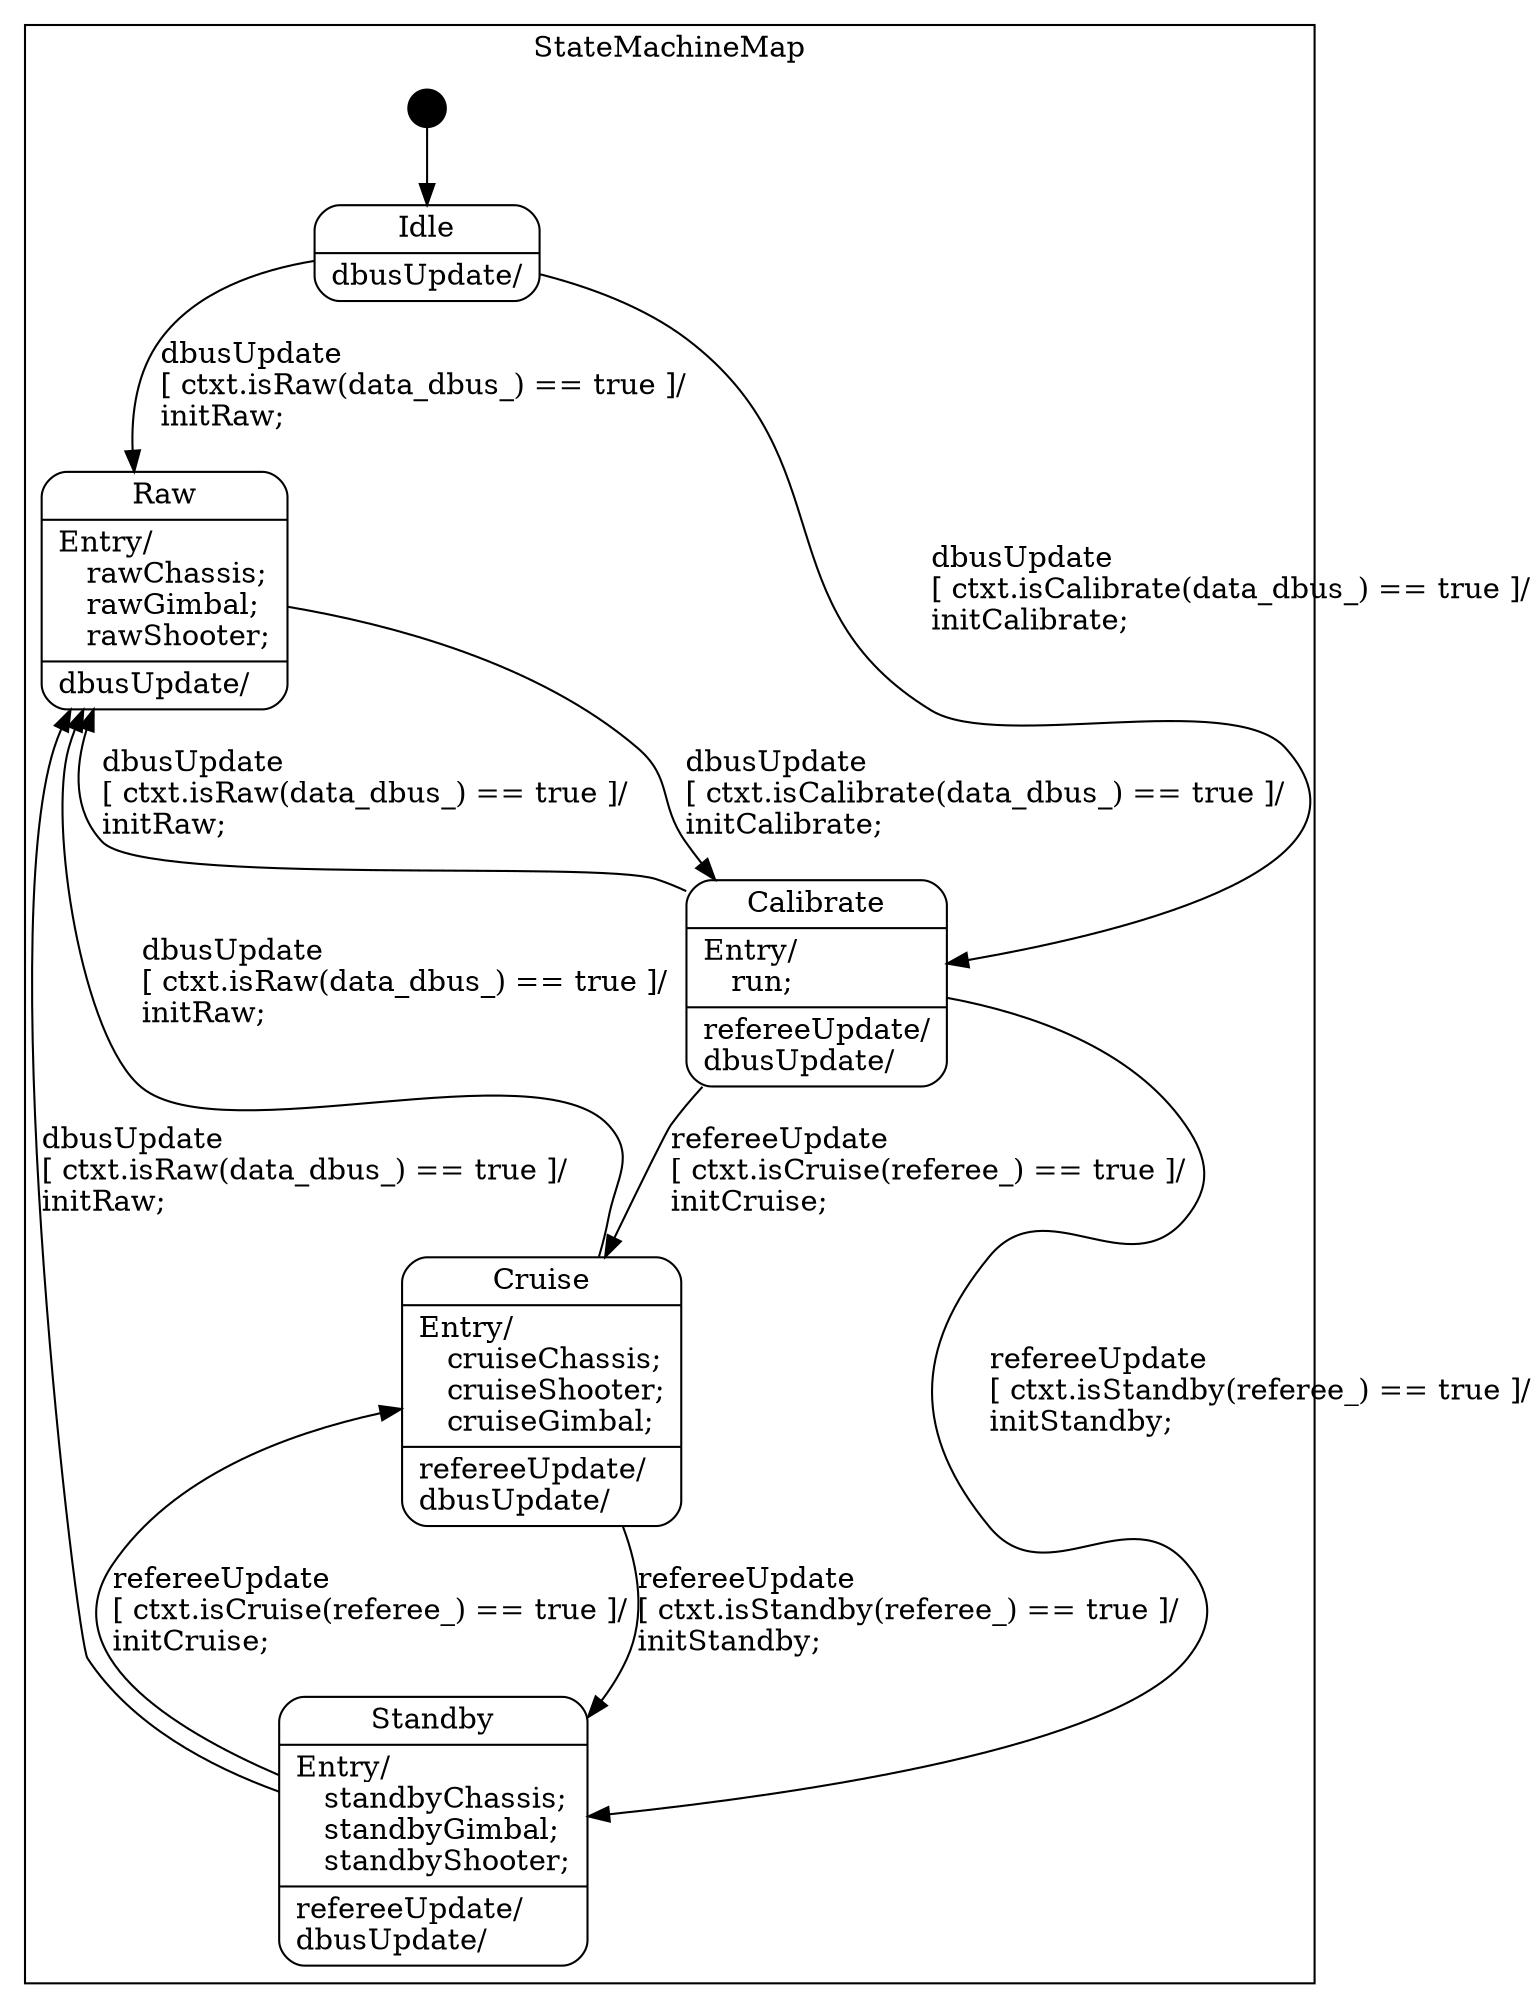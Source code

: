 digraph StateMachine {

    node
        [shape=Mrecord width=1.5];

    subgraph cluster_StateMachineMap {

        label="StateMachineMap";

        //
        // States (Nodes)
        //

        "StateMachineMap::Idle"
            [label="{Idle|dbusUpdate/\l}"];

        "StateMachineMap::Raw"
            [label="{Raw|Entry/\l&nbsp;&nbsp;&nbsp;rawChassis;\l&nbsp;&nbsp;&nbsp;rawGimbal;\l&nbsp;&nbsp;&nbsp;rawShooter;\l|dbusUpdate/\l}"];

        "StateMachineMap::Calibrate"
            [label="{Calibrate|Entry/\l&nbsp;&nbsp;&nbsp;run;\l|refereeUpdate/\ldbusUpdate/\l}"];

        "StateMachineMap::Standby"
            [label="{Standby|Entry/\l&nbsp;&nbsp;&nbsp;standbyChassis;\l&nbsp;&nbsp;&nbsp;standbyGimbal;\l&nbsp;&nbsp;&nbsp;standbyShooter;\l|refereeUpdate/\ldbusUpdate/\l}"];

        "StateMachineMap::Cruise"
            [label="{Cruise|Entry/\l&nbsp;&nbsp;&nbsp;cruiseChassis;\l&nbsp;&nbsp;&nbsp;cruiseShooter;\l&nbsp;&nbsp;&nbsp;cruiseGimbal;\l|refereeUpdate/\ldbusUpdate/\l}"];

        "%start"
            [label="" shape=circle style=filled fillcolor=black width=0.25];

        //
        // Transitions (Edges)
        //

        "StateMachineMap::Idle" -> "StateMachineMap::Calibrate"
            [label="dbusUpdate\l\[ ctxt.isCalibrate(data_dbus_) == true \]/\linitCalibrate;\l"];

        "StateMachineMap::Idle" -> "StateMachineMap::Raw"
            [label="dbusUpdate\l\[ ctxt.isRaw(data_dbus_) == true \]/\linitRaw;\l"];

        "StateMachineMap::Raw" -> "StateMachineMap::Calibrate"
            [label="dbusUpdate\l\[ ctxt.isCalibrate(data_dbus_) == true \]/\linitCalibrate;\l"];

        "StateMachineMap::Calibrate" -> "StateMachineMap::Standby"
            [label="refereeUpdate\l\[ ctxt.isStandby(referee_) == true \]/\linitStandby;\l"];

        "StateMachineMap::Calibrate" -> "StateMachineMap::Cruise"
            [label="refereeUpdate\l\[ ctxt.isCruise(referee_) == true \]/\linitCruise;\l"];

        "StateMachineMap::Calibrate" -> "StateMachineMap::Raw"
            [label="dbusUpdate\l\[ ctxt.isRaw(data_dbus_) == true \]/\linitRaw;\l"];

        "StateMachineMap::Standby" -> "StateMachineMap::Cruise"
            [label="refereeUpdate\l\[ ctxt.isCruise(referee_) == true \]/\linitCruise;\l"];

        "StateMachineMap::Standby" -> "StateMachineMap::Raw"
            [label="dbusUpdate\l\[ ctxt.isRaw(data_dbus_) == true \]/\linitRaw;\l"];

        "StateMachineMap::Cruise" -> "StateMachineMap::Standby"
            [label="refereeUpdate\l\[ ctxt.isStandby(referee_) == true \]/\linitStandby;\l"];

        "StateMachineMap::Cruise" -> "StateMachineMap::Raw"
            [label="dbusUpdate\l\[ ctxt.isRaw(data_dbus_) == true \]/\linitRaw;\l"];

        "%start" -> "StateMachineMap::Idle"
    }

}
